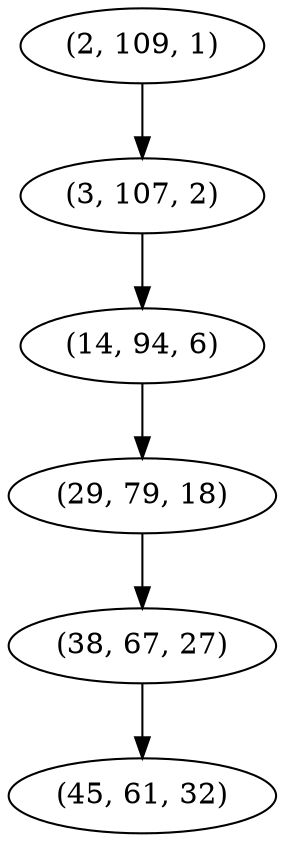 digraph tree {
    "(2, 109, 1)";
    "(3, 107, 2)";
    "(14, 94, 6)";
    "(29, 79, 18)";
    "(38, 67, 27)";
    "(45, 61, 32)";
    "(2, 109, 1)" -> "(3, 107, 2)";
    "(3, 107, 2)" -> "(14, 94, 6)";
    "(14, 94, 6)" -> "(29, 79, 18)";
    "(29, 79, 18)" -> "(38, 67, 27)";
    "(38, 67, 27)" -> "(45, 61, 32)";
}
